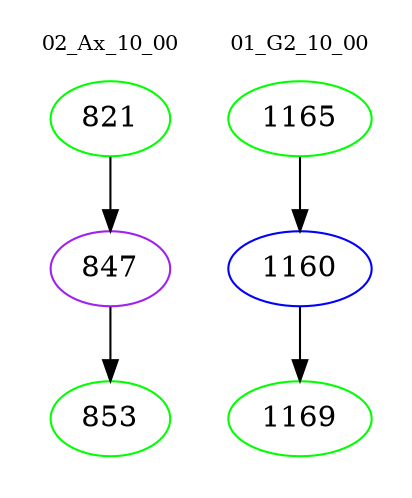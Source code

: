 digraph{
subgraph cluster_0 {
color = white
label = "02_Ax_10_00";
fontsize=10;
T0_821 [label="821", color="green"]
T0_821 -> T0_847 [color="black"]
T0_847 [label="847", color="purple"]
T0_847 -> T0_853 [color="black"]
T0_853 [label="853", color="green"]
}
subgraph cluster_1 {
color = white
label = "01_G2_10_00";
fontsize=10;
T1_1165 [label="1165", color="green"]
T1_1165 -> T1_1160 [color="black"]
T1_1160 [label="1160", color="blue"]
T1_1160 -> T1_1169 [color="black"]
T1_1169 [label="1169", color="green"]
}
}
